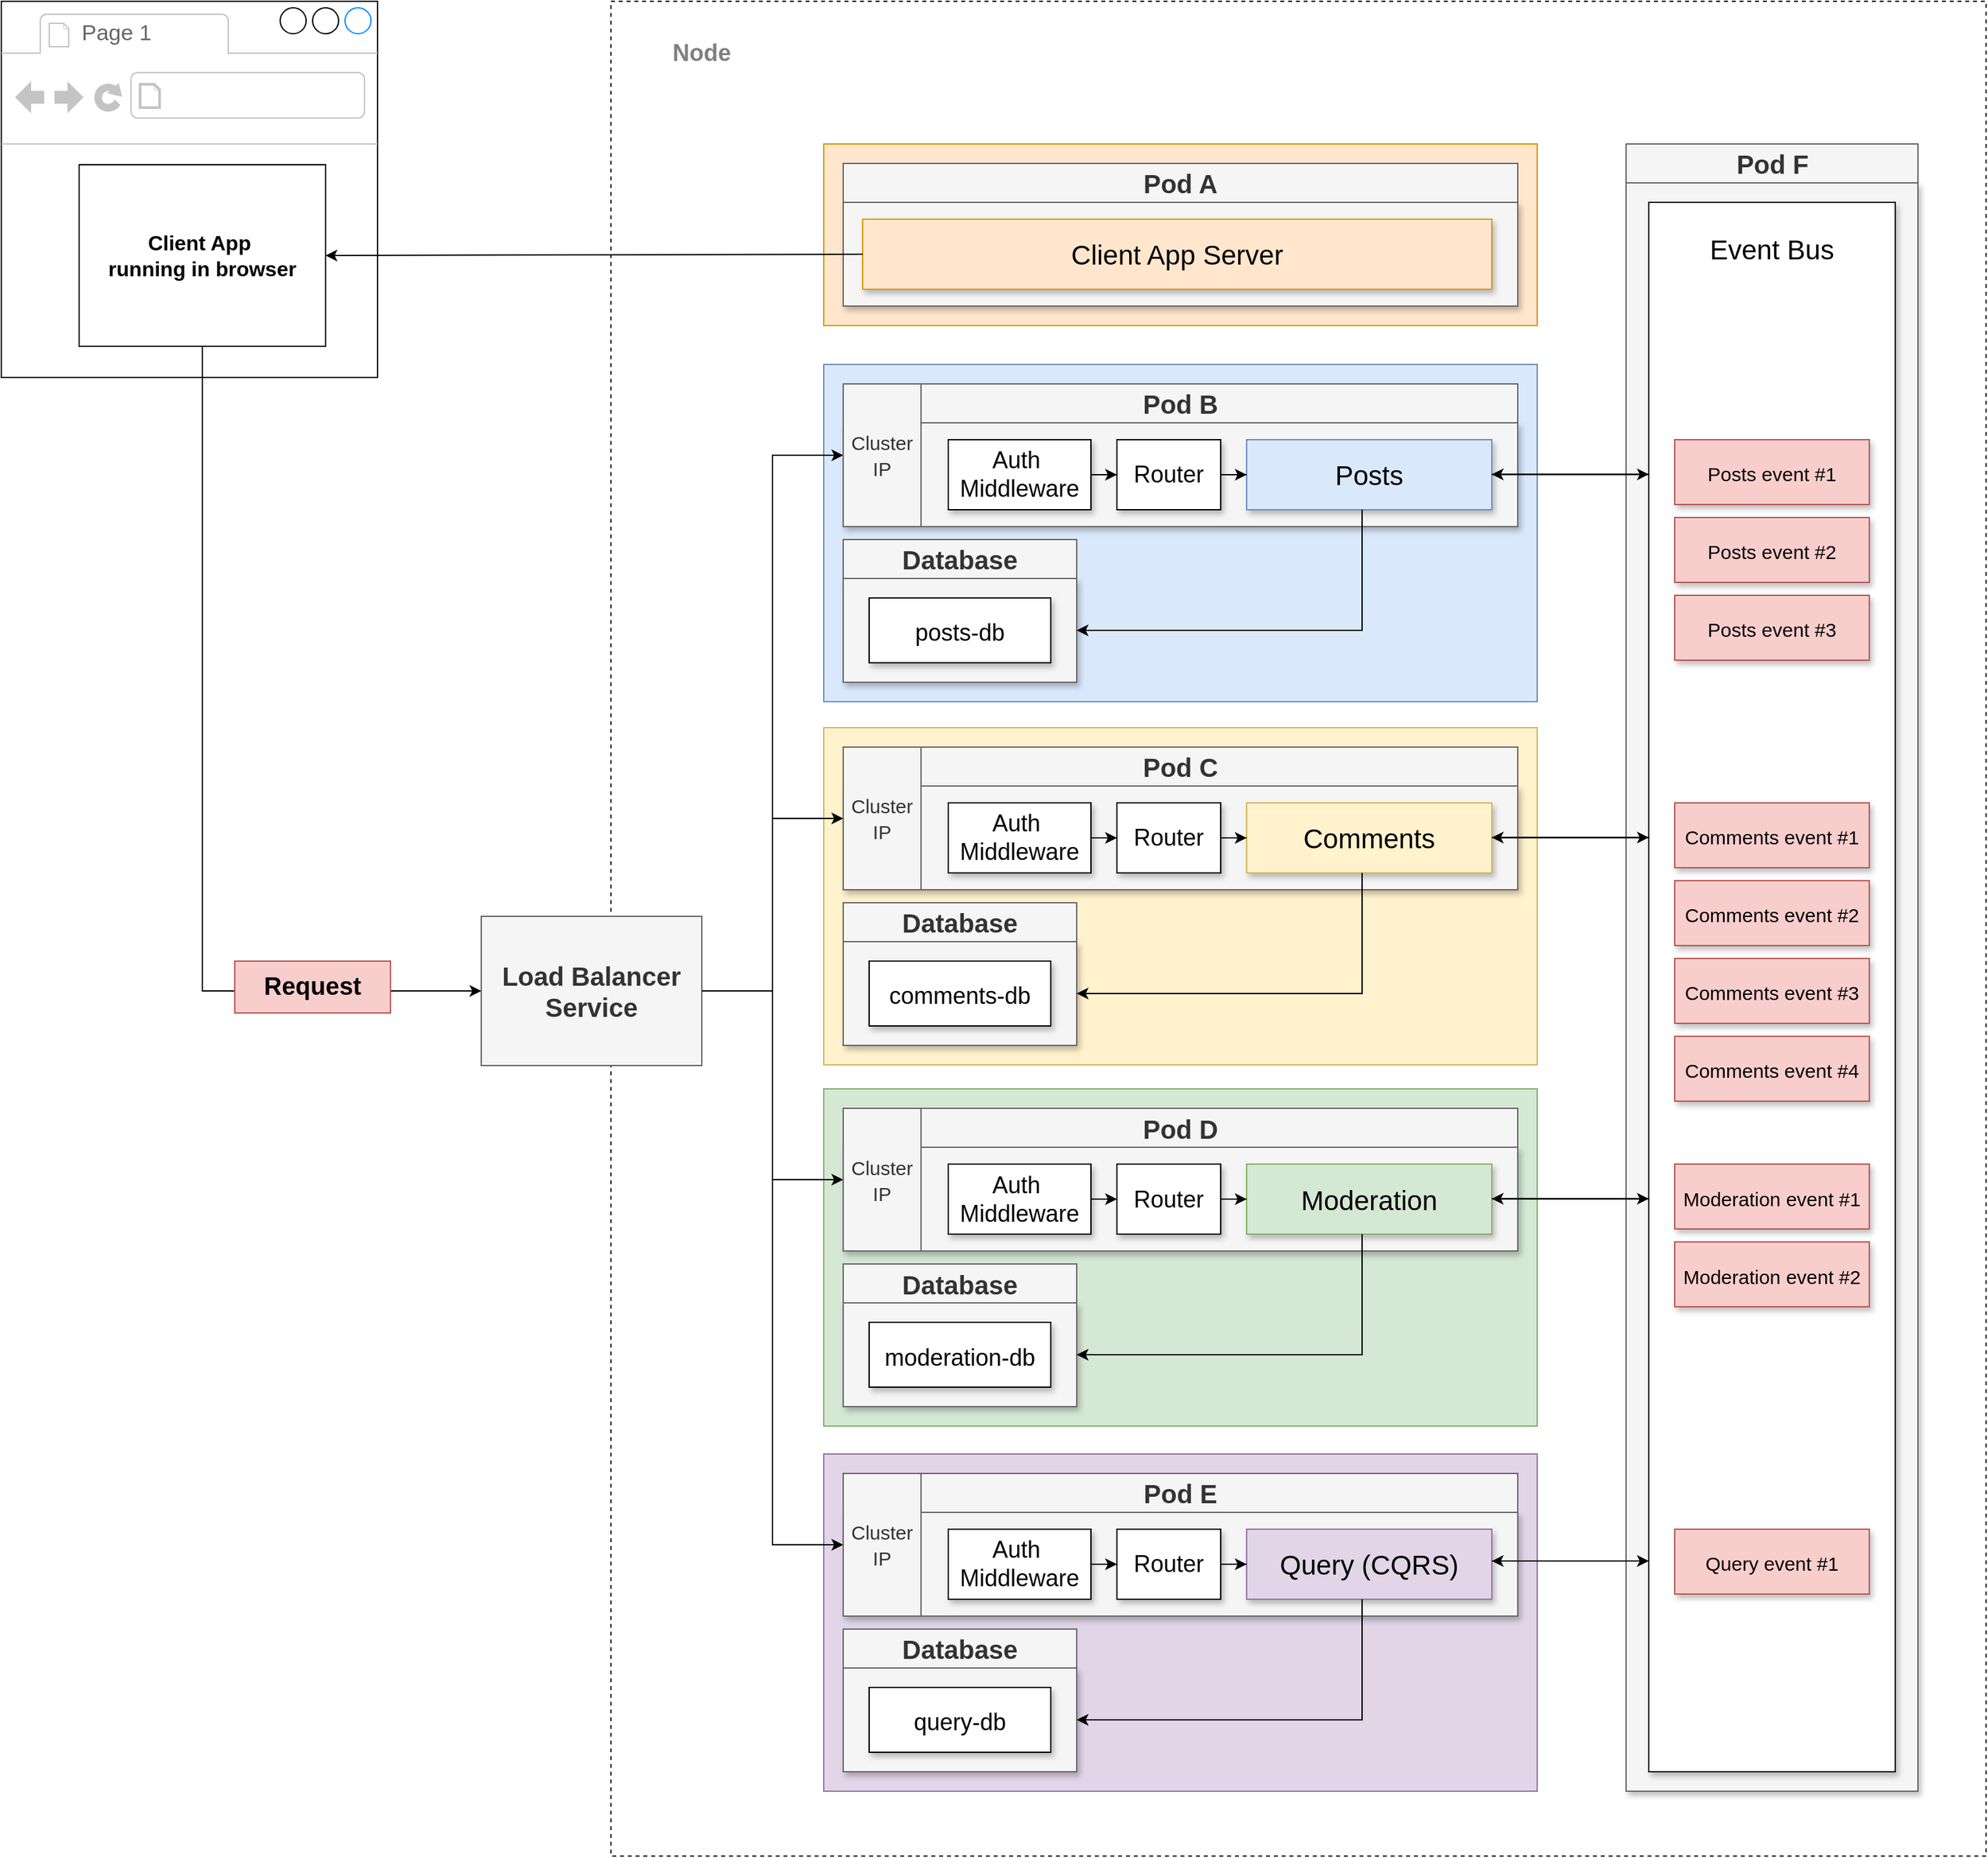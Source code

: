 <mxfile version="28.2.8">
  <diagram name="Page-1" id="WY_g_GsLr-Y7IEo4Hy1p">
    <mxGraphModel dx="1678" dy="989" grid="1" gridSize="10" guides="1" tooltips="1" connect="1" arrows="1" fold="1" page="1" pageScale="1" pageWidth="850" pageHeight="1100" math="0" shadow="0">
      <root>
        <mxCell id="0" />
        <mxCell id="1" parent="0" />
        <mxCell id="8pvJ2cHTVKrLoqpGlcTd-1" value="" style="rounded=0;whiteSpace=wrap;html=1;dashed=1;" parent="1" vertex="1">
          <mxGeometry x="540" y="90" width="1060" height="1430" as="geometry" />
        </mxCell>
        <mxCell id="8pvJ2cHTVKrLoqpGlcTd-2" value="&lt;font style=&quot;color: rgb(128, 128, 128); font-size: 18px;&quot;&gt;Node&lt;/font&gt;" style="text;html=1;strokeColor=none;fillColor=none;align=center;verticalAlign=middle;whiteSpace=wrap;rounded=0;fontStyle=1" parent="1" vertex="1">
          <mxGeometry x="580" y="110" width="60" height="40" as="geometry" />
        </mxCell>
        <mxCell id="8pvJ2cHTVKrLoqpGlcTd-3" value="" style="strokeWidth=1;shadow=0;dashed=0;align=center;html=1;shape=mxgraph.mockup.containers.browserWindow;rSize=0;strokeColor2=#008cff;strokeColor3=#c4c4c4;mainText=,;recursiveResize=0;" parent="1" vertex="1">
          <mxGeometry x="70" y="90" width="290" height="290" as="geometry" />
        </mxCell>
        <mxCell id="8pvJ2cHTVKrLoqpGlcTd-4" value="Page 1" style="strokeWidth=1;shadow=0;dashed=0;align=center;html=1;shape=mxgraph.mockup.containers.anchor;fontSize=17;fontColor=#666666;align=left;" parent="8pvJ2cHTVKrLoqpGlcTd-3" vertex="1">
          <mxGeometry x="60" y="12" width="110" height="26" as="geometry" />
        </mxCell>
        <mxCell id="8pvJ2cHTVKrLoqpGlcTd-5" value="" style="strokeWidth=1;shadow=0;dashed=0;align=center;html=1;shape=mxgraph.mockup.containers.anchor;rSize=0;fontSize=17;fontColor=#666666;align=left;" parent="8pvJ2cHTVKrLoqpGlcTd-3" vertex="1">
          <mxGeometry x="130" y="60" width="250" height="26" as="geometry" />
        </mxCell>
        <mxCell id="8pvJ2cHTVKrLoqpGlcTd-6" value="&lt;font style=&quot;font-size: 16px;&quot;&gt;Client App&amp;nbsp;&lt;/font&gt;&lt;div&gt;&lt;font style=&quot;font-size: 16px;&quot;&gt;running in browser&lt;/font&gt;&lt;/div&gt;" style="rounded=0;whiteSpace=wrap;html=1;fontSize=15;fontStyle=1" parent="8pvJ2cHTVKrLoqpGlcTd-3" vertex="1">
          <mxGeometry x="60" y="126" width="190" height="140" as="geometry" />
        </mxCell>
        <mxCell id="8pvJ2cHTVKrLoqpGlcTd-7" value="&lt;font style=&quot;font-size: 20px;&quot;&gt;Load Balancer Service&lt;/font&gt;" style="rounded=0;whiteSpace=wrap;html=1;fontSize=16;fillColor=#f5f5f5;strokeColor=#666666;fontColor=#333333;fontStyle=1" parent="1" vertex="1">
          <mxGeometry x="440" y="795.5" width="170" height="115" as="geometry" />
        </mxCell>
        <mxCell id="8pvJ2cHTVKrLoqpGlcTd-11" value="" style="rounded=0;whiteSpace=wrap;html=1;shadow=0;strokeWidth=1;fontSize=30;fillColor=#dae8fc;strokeColor=#6c8ebf;" parent="1" vertex="1">
          <mxGeometry x="704" y="370" width="550" height="260" as="geometry" />
        </mxCell>
        <mxCell id="8pvJ2cHTVKrLoqpGlcTd-12" value="" style="rounded=0;whiteSpace=wrap;html=1;shadow=1;fontSize=28;fillColor=#f5f5f5;strokeColor=#666666;fontColor=#333333;" parent="1" vertex="1">
          <mxGeometry x="719" y="535" width="180" height="80" as="geometry" />
        </mxCell>
        <mxCell id="8pvJ2cHTVKrLoqpGlcTd-13" value="&lt;font style=&quot;font-size: 18px;&quot;&gt;posts-db&lt;/font&gt;" style="rounded=0;whiteSpace=wrap;html=1;shadow=1;fontSize=21;" parent="1" vertex="1">
          <mxGeometry x="739" y="550" width="140" height="50" as="geometry" />
        </mxCell>
        <mxCell id="8pvJ2cHTVKrLoqpGlcTd-14" value="Database" style="rounded=0;whiteSpace=wrap;html=1;shadow=0;fontSize=20;fillColor=#f5f5f5;strokeColor=#666666;fontColor=#333333;fontStyle=1" parent="1" vertex="1">
          <mxGeometry x="719" y="505" width="180" height="30" as="geometry" />
        </mxCell>
        <mxCell id="8pvJ2cHTVKrLoqpGlcTd-15" value="" style="rounded=0;whiteSpace=wrap;html=1;shadow=1;fontSize=28;fillColor=#f5f5f5;strokeColor=#666666;fontColor=#333333;" parent="1" vertex="1">
          <mxGeometry x="719" y="415" width="520" height="80" as="geometry" />
        </mxCell>
        <mxCell id="8pvJ2cHTVKrLoqpGlcTd-16" value="Posts" style="rounded=0;whiteSpace=wrap;html=1;shadow=1;fontSize=21;fillColor=#dae8fc;strokeColor=#6c8ebf;" parent="1" vertex="1">
          <mxGeometry x="1030" y="428" width="189" height="54" as="geometry" />
        </mxCell>
        <mxCell id="8pvJ2cHTVKrLoqpGlcTd-17" value="Auth&amp;nbsp;&lt;div&gt;Middleware&lt;/div&gt;" style="rounded=0;whiteSpace=wrap;html=1;shadow=1;fontSize=18;" parent="1" vertex="1">
          <mxGeometry x="800" y="428" width="110" height="54" as="geometry" />
        </mxCell>
        <mxCell id="8pvJ2cHTVKrLoqpGlcTd-18" style="edgeStyle=orthogonalEdgeStyle;rounded=0;orthogonalLoop=1;jettySize=auto;html=1;exitX=1;exitY=0.5;exitDx=0;exitDy=0;fontSize=22;" parent="1" source="8pvJ2cHTVKrLoqpGlcTd-19" target="8pvJ2cHTVKrLoqpGlcTd-16" edge="1">
          <mxGeometry relative="1" as="geometry" />
        </mxCell>
        <mxCell id="8pvJ2cHTVKrLoqpGlcTd-19" value="Router" style="rounded=0;whiteSpace=wrap;html=1;shadow=1;fontSize=18;" parent="1" vertex="1">
          <mxGeometry x="930" y="428" width="80" height="54" as="geometry" />
        </mxCell>
        <mxCell id="8pvJ2cHTVKrLoqpGlcTd-20" style="edgeStyle=orthogonalEdgeStyle;rounded=0;orthogonalLoop=1;jettySize=auto;html=1;exitX=1;exitY=0.5;exitDx=0;exitDy=0;fontSize=22;" parent="1" source="8pvJ2cHTVKrLoqpGlcTd-17" target="8pvJ2cHTVKrLoqpGlcTd-19" edge="1">
          <mxGeometry relative="1" as="geometry" />
        </mxCell>
        <mxCell id="8pvJ2cHTVKrLoqpGlcTd-21" value="Pod B" style="rounded=0;whiteSpace=wrap;html=1;shadow=0;fontSize=20;fillColor=#f5f5f5;strokeColor=#666666;fontColor=#333333;fontStyle=1" parent="1" vertex="1">
          <mxGeometry x="719" y="385" width="520" height="30" as="geometry" />
        </mxCell>
        <mxCell id="8pvJ2cHTVKrLoqpGlcTd-22" style="edgeStyle=orthogonalEdgeStyle;rounded=0;orthogonalLoop=1;jettySize=auto;html=1;" parent="1" source="8pvJ2cHTVKrLoqpGlcTd-16" edge="1">
          <mxGeometry relative="1" as="geometry">
            <mxPoint x="899" y="575" as="targetPoint" />
            <Array as="points">
              <mxPoint x="1119" y="575" />
            </Array>
          </mxGeometry>
        </mxCell>
        <mxCell id="8pvJ2cHTVKrLoqpGlcTd-56" value="" style="rounded=0;whiteSpace=wrap;html=1;shadow=0;strokeWidth=1;fontSize=30;fillColor=#ffe6cc;strokeColor=#d79b00;" parent="1" vertex="1">
          <mxGeometry x="704" y="200" width="550" height="140" as="geometry" />
        </mxCell>
        <mxCell id="8pvJ2cHTVKrLoqpGlcTd-57" value="" style="rounded=0;whiteSpace=wrap;html=1;shadow=1;fontSize=28;fillColor=#f5f5f5;strokeColor=#666666;fontColor=#333333;" parent="1" vertex="1">
          <mxGeometry x="719" y="245" width="520" height="80" as="geometry" />
        </mxCell>
        <mxCell id="8pvJ2cHTVKrLoqpGlcTd-58" value="Client App Server" style="rounded=0;whiteSpace=wrap;html=1;shadow=1;fontSize=21;fillColor=#ffe6cc;strokeColor=#d79b00;" parent="1" vertex="1">
          <mxGeometry x="734" y="258" width="485" height="54" as="geometry" />
        </mxCell>
        <mxCell id="8pvJ2cHTVKrLoqpGlcTd-59" value="Pod A" style="rounded=0;whiteSpace=wrap;html=1;shadow=0;fontSize=20;fillColor=#f5f5f5;strokeColor=#666666;fontColor=#333333;fontStyle=1" parent="1" vertex="1">
          <mxGeometry x="719" y="215" width="520" height="30" as="geometry" />
        </mxCell>
        <mxCell id="8pvJ2cHTVKrLoqpGlcTd-60" value="" style="rounded=0;whiteSpace=wrap;html=1;shadow=1;fontSize=28;fillColor=#f5f5f5;strokeColor=#666666;fontColor=#333333;" parent="1" vertex="1">
          <mxGeometry x="1322.5" y="230" width="225" height="1240" as="geometry" />
        </mxCell>
        <mxCell id="8pvJ2cHTVKrLoqpGlcTd-61" value="" style="rounded=0;whiteSpace=wrap;html=1;shadow=1;fontSize=21;" parent="1" vertex="1">
          <mxGeometry x="1340" y="245" width="190" height="1210" as="geometry" />
        </mxCell>
        <mxCell id="8pvJ2cHTVKrLoqpGlcTd-62" value="Pod F" style="rounded=0;whiteSpace=wrap;html=1;shadow=0;fontSize=20;fillColor=#f5f5f5;strokeColor=#666666;fontColor=#333333;fontStyle=1" parent="1" vertex="1">
          <mxGeometry x="1322.5" y="200" width="225" height="30" as="geometry" />
        </mxCell>
        <mxCell id="8pvJ2cHTVKrLoqpGlcTd-63" value="&lt;span style=&quot;color: rgb(0, 0, 0); font-family: Helvetica; font-size: 21px; font-style: normal; font-variant-ligatures: normal; font-variant-caps: normal; font-weight: 400; letter-spacing: normal; orphans: 2; text-indent: 0px; text-transform: none; widows: 2; word-spacing: 0px; -webkit-text-stroke-width: 0px; white-space: normal; text-decoration-thickness: initial; text-decoration-style: initial; text-decoration-color: initial; float: none; display: inline !important;&quot;&gt;Event Bus&lt;/span&gt;" style="text;whiteSpace=wrap;html=1;align=center;" parent="1" vertex="1">
          <mxGeometry x="1340" y="262" width="190" height="50" as="geometry" />
        </mxCell>
        <mxCell id="8pvJ2cHTVKrLoqpGlcTd-64" value="&lt;font style=&quot;font-weight: normal; font-size: 15px;&quot;&gt;Posts event #1&lt;/font&gt;" style="rounded=0;whiteSpace=wrap;html=1;shadow=1;strokeWidth=1;fillColor=#f8cecc;fontSize=25;strokeColor=#b85450;fontStyle=1;horizontal=1;labelPosition=center;verticalLabelPosition=middle;align=center;verticalAlign=middle;spacing=2;spacingBottom=6;" parent="1" vertex="1">
          <mxGeometry x="1360" y="428" width="150" height="50" as="geometry" />
        </mxCell>
        <mxCell id="8pvJ2cHTVKrLoqpGlcTd-65" value="&lt;font style=&quot;font-weight: normal; font-size: 15px;&quot;&gt;Posts event #2&lt;/font&gt;" style="rounded=0;whiteSpace=wrap;html=1;shadow=1;strokeWidth=1;fillColor=#f8cecc;fontSize=25;strokeColor=#b85450;fontStyle=1;horizontal=1;labelPosition=center;verticalLabelPosition=middle;align=center;verticalAlign=middle;spacing=2;spacingBottom=6;" parent="1" vertex="1">
          <mxGeometry x="1360" y="488" width="150" height="50" as="geometry" />
        </mxCell>
        <mxCell id="8pvJ2cHTVKrLoqpGlcTd-66" value="&lt;font style=&quot;font-weight: normal; font-size: 15px;&quot;&gt;Posts event #3&lt;/font&gt;" style="rounded=0;whiteSpace=wrap;html=1;shadow=1;strokeWidth=1;fillColor=#f8cecc;fontSize=25;strokeColor=#b85450;fontStyle=1;horizontal=1;labelPosition=center;verticalLabelPosition=middle;align=center;verticalAlign=middle;spacing=2;spacingBottom=6;" parent="1" vertex="1">
          <mxGeometry x="1360" y="548" width="150" height="50" as="geometry" />
        </mxCell>
        <mxCell id="8pvJ2cHTVKrLoqpGlcTd-67" value="&lt;font style=&quot;font-weight: normal; font-size: 15px;&quot;&gt;Comments event #1&lt;/font&gt;" style="rounded=0;whiteSpace=wrap;html=1;shadow=1;strokeWidth=1;fillColor=#f8cecc;fontSize=25;strokeColor=#b85450;fontStyle=1;horizontal=1;labelPosition=center;verticalLabelPosition=middle;align=center;verticalAlign=middle;spacing=2;spacingBottom=6;" parent="1" vertex="1">
          <mxGeometry x="1360" y="708" width="150" height="50" as="geometry" />
        </mxCell>
        <mxCell id="8pvJ2cHTVKrLoqpGlcTd-68" value="&lt;font style=&quot;font-weight: normal; font-size: 15px;&quot;&gt;Comments event #2&lt;/font&gt;" style="rounded=0;whiteSpace=wrap;html=1;shadow=1;strokeWidth=1;fillColor=#f8cecc;fontSize=25;strokeColor=#b85450;fontStyle=1;horizontal=1;labelPosition=center;verticalLabelPosition=middle;align=center;verticalAlign=middle;spacing=2;spacingBottom=6;" parent="1" vertex="1">
          <mxGeometry x="1360" y="768" width="150" height="50" as="geometry" />
        </mxCell>
        <mxCell id="8pvJ2cHTVKrLoqpGlcTd-69" value="&lt;font style=&quot;font-weight: normal; font-size: 15px;&quot;&gt;Comments event #3&lt;/font&gt;" style="rounded=0;whiteSpace=wrap;html=1;shadow=1;strokeWidth=1;fillColor=#f8cecc;fontSize=25;strokeColor=#b85450;fontStyle=1;horizontal=1;labelPosition=center;verticalLabelPosition=middle;align=center;verticalAlign=middle;spacing=2;spacingBottom=6;" parent="1" vertex="1">
          <mxGeometry x="1360" y="828" width="150" height="50" as="geometry" />
        </mxCell>
        <mxCell id="8pvJ2cHTVKrLoqpGlcTd-70" value="&lt;font style=&quot;font-weight: normal; font-size: 15px;&quot;&gt;Comments event #4&lt;/font&gt;" style="rounded=0;whiteSpace=wrap;html=1;shadow=1;strokeWidth=1;fillColor=#f8cecc;fontSize=25;strokeColor=#b85450;fontStyle=1;horizontal=1;labelPosition=center;verticalLabelPosition=middle;align=center;verticalAlign=middle;spacing=2;spacingBottom=6;" parent="1" vertex="1">
          <mxGeometry x="1360" y="888" width="150" height="50" as="geometry" />
        </mxCell>
        <mxCell id="8pvJ2cHTVKrLoqpGlcTd-71" value="&lt;font style=&quot;font-weight: normal; font-size: 15px;&quot;&gt;Moderation event #1&lt;/font&gt;" style="rounded=0;whiteSpace=wrap;html=1;shadow=1;strokeWidth=1;fillColor=#f8cecc;fontSize=25;strokeColor=#b85450;fontStyle=1;horizontal=1;labelPosition=center;verticalLabelPosition=middle;align=center;verticalAlign=middle;spacing=2;spacingBottom=6;" parent="1" vertex="1">
          <mxGeometry x="1360" y="986.5" width="150" height="50" as="geometry" />
        </mxCell>
        <mxCell id="8pvJ2cHTVKrLoqpGlcTd-72" value="&lt;font style=&quot;font-weight: normal; font-size: 15px;&quot;&gt;Moderation event #2&lt;/font&gt;" style="rounded=0;whiteSpace=wrap;html=1;shadow=1;strokeWidth=1;fillColor=#f8cecc;fontSize=25;strokeColor=#b85450;fontStyle=1;horizontal=1;labelPosition=center;verticalLabelPosition=middle;align=center;verticalAlign=middle;spacing=2;spacingBottom=6;" parent="1" vertex="1">
          <mxGeometry x="1360" y="1046.5" width="150" height="50" as="geometry" />
        </mxCell>
        <mxCell id="8pvJ2cHTVKrLoqpGlcTd-73" value="&lt;font style=&quot;font-weight: normal; font-size: 15px;&quot;&gt;Query event #1&lt;/font&gt;" style="rounded=0;whiteSpace=wrap;html=1;shadow=1;strokeWidth=1;fillColor=#f8cecc;fontSize=25;strokeColor=#b85450;fontStyle=1;horizontal=1;labelPosition=center;verticalLabelPosition=middle;align=center;verticalAlign=middle;spacing=2;spacingBottom=6;" parent="1" vertex="1">
          <mxGeometry x="1360" y="1268" width="150" height="50" as="geometry" />
        </mxCell>
        <mxCell id="Z6rbHl0Q4hT9Uek7Ruyh-1" value="&lt;font style=&quot;font-size: 15px;&quot;&gt;Cluster IP&lt;/font&gt;" style="rounded=0;whiteSpace=wrap;html=1;fontSize=16;fillColor=#f5f5f5;strokeColor=#666666;fontColor=#333333;" parent="1" vertex="1">
          <mxGeometry x="719" y="385" width="60" height="110" as="geometry" />
        </mxCell>
        <mxCell id="Z6rbHl0Q4hT9Uek7Ruyh-14" value="" style="rounded=0;whiteSpace=wrap;html=1;shadow=0;strokeWidth=1;fontSize=30;fillColor=#fff2cc;strokeColor=#d6b656;" parent="1" vertex="1">
          <mxGeometry x="704" y="650" width="550" height="260" as="geometry" />
        </mxCell>
        <mxCell id="Z6rbHl0Q4hT9Uek7Ruyh-15" value="" style="rounded=0;whiteSpace=wrap;html=1;shadow=1;fontSize=28;fillColor=#f5f5f5;strokeColor=#666666;fontColor=#333333;" parent="1" vertex="1">
          <mxGeometry x="719" y="815" width="180" height="80" as="geometry" />
        </mxCell>
        <mxCell id="Z6rbHl0Q4hT9Uek7Ruyh-16" value="&lt;font style=&quot;font-size: 18px;&quot;&gt;comments-db&lt;/font&gt;" style="rounded=0;whiteSpace=wrap;html=1;shadow=1;fontSize=21;" parent="1" vertex="1">
          <mxGeometry x="739" y="830" width="140" height="50" as="geometry" />
        </mxCell>
        <mxCell id="Z6rbHl0Q4hT9Uek7Ruyh-17" value="Database" style="rounded=0;whiteSpace=wrap;html=1;shadow=0;fontSize=20;fillColor=#f5f5f5;strokeColor=#666666;fontColor=#333333;fontStyle=1" parent="1" vertex="1">
          <mxGeometry x="719" y="785" width="180" height="30" as="geometry" />
        </mxCell>
        <mxCell id="Z6rbHl0Q4hT9Uek7Ruyh-18" value="" style="rounded=0;whiteSpace=wrap;html=1;shadow=1;fontSize=28;fillColor=#f5f5f5;strokeColor=#666666;fontColor=#333333;" parent="1" vertex="1">
          <mxGeometry x="719" y="695" width="520" height="80" as="geometry" />
        </mxCell>
        <mxCell id="Z6rbHl0Q4hT9Uek7Ruyh-19" value="Comments" style="rounded=0;whiteSpace=wrap;html=1;shadow=1;fontSize=21;fillColor=#fff2cc;strokeColor=#d6b656;" parent="1" vertex="1">
          <mxGeometry x="1030" y="708" width="189" height="54" as="geometry" />
        </mxCell>
        <mxCell id="Z6rbHl0Q4hT9Uek7Ruyh-20" value="Auth&amp;nbsp;&lt;div&gt;Middleware&lt;/div&gt;" style="rounded=0;whiteSpace=wrap;html=1;shadow=1;fontSize=18;" parent="1" vertex="1">
          <mxGeometry x="800" y="708" width="110" height="54" as="geometry" />
        </mxCell>
        <mxCell id="Z6rbHl0Q4hT9Uek7Ruyh-21" style="edgeStyle=orthogonalEdgeStyle;rounded=0;orthogonalLoop=1;jettySize=auto;html=1;exitX=1;exitY=0.5;exitDx=0;exitDy=0;fontSize=22;" parent="1" source="Z6rbHl0Q4hT9Uek7Ruyh-22" target="Z6rbHl0Q4hT9Uek7Ruyh-19" edge="1">
          <mxGeometry relative="1" as="geometry" />
        </mxCell>
        <mxCell id="Z6rbHl0Q4hT9Uek7Ruyh-22" value="Router" style="rounded=0;whiteSpace=wrap;html=1;shadow=1;fontSize=18;" parent="1" vertex="1">
          <mxGeometry x="930" y="708" width="80" height="54" as="geometry" />
        </mxCell>
        <mxCell id="Z6rbHl0Q4hT9Uek7Ruyh-23" style="edgeStyle=orthogonalEdgeStyle;rounded=0;orthogonalLoop=1;jettySize=auto;html=1;exitX=1;exitY=0.5;exitDx=0;exitDy=0;fontSize=22;" parent="1" source="Z6rbHl0Q4hT9Uek7Ruyh-20" target="Z6rbHl0Q4hT9Uek7Ruyh-22" edge="1">
          <mxGeometry relative="1" as="geometry" />
        </mxCell>
        <mxCell id="Z6rbHl0Q4hT9Uek7Ruyh-24" value="Pod C" style="rounded=0;whiteSpace=wrap;html=1;shadow=0;fontSize=20;fillColor=#f5f5f5;strokeColor=#666666;fontColor=#333333;fontStyle=1" parent="1" vertex="1">
          <mxGeometry x="719" y="665" width="520" height="30" as="geometry" />
        </mxCell>
        <mxCell id="Z6rbHl0Q4hT9Uek7Ruyh-25" style="edgeStyle=orthogonalEdgeStyle;rounded=0;orthogonalLoop=1;jettySize=auto;html=1;" parent="1" source="Z6rbHl0Q4hT9Uek7Ruyh-19" edge="1">
          <mxGeometry relative="1" as="geometry">
            <mxPoint x="899" y="855" as="targetPoint" />
            <Array as="points">
              <mxPoint x="1119" y="855" />
            </Array>
          </mxGeometry>
        </mxCell>
        <mxCell id="Z6rbHl0Q4hT9Uek7Ruyh-26" value="&lt;font style=&quot;font-size: 15px;&quot;&gt;Cluster IP&lt;/font&gt;" style="rounded=0;whiteSpace=wrap;html=1;fontSize=16;fillColor=#f5f5f5;strokeColor=#666666;fontColor=#333333;" parent="1" vertex="1">
          <mxGeometry x="719" y="665" width="60" height="110" as="geometry" />
        </mxCell>
        <mxCell id="Z6rbHl0Q4hT9Uek7Ruyh-40" value="" style="rounded=0;whiteSpace=wrap;html=1;shadow=0;strokeWidth=1;fontSize=30;fillColor=#d5e8d4;strokeColor=#82b366;" parent="1" vertex="1">
          <mxGeometry x="704" y="928.5" width="550" height="260" as="geometry" />
        </mxCell>
        <mxCell id="Z6rbHl0Q4hT9Uek7Ruyh-41" value="" style="rounded=0;whiteSpace=wrap;html=1;shadow=1;fontSize=28;fillColor=#f5f5f5;strokeColor=#666666;fontColor=#333333;" parent="1" vertex="1">
          <mxGeometry x="719" y="1093.5" width="180" height="80" as="geometry" />
        </mxCell>
        <mxCell id="Z6rbHl0Q4hT9Uek7Ruyh-42" value="&lt;font style=&quot;font-size: 18px;&quot;&gt;moderation-db&lt;/font&gt;" style="rounded=0;whiteSpace=wrap;html=1;shadow=1;fontSize=21;" parent="1" vertex="1">
          <mxGeometry x="739" y="1108.5" width="140" height="50" as="geometry" />
        </mxCell>
        <mxCell id="Z6rbHl0Q4hT9Uek7Ruyh-43" value="Database" style="rounded=0;whiteSpace=wrap;html=1;shadow=0;fontSize=20;fillColor=#f5f5f5;strokeColor=#666666;fontColor=#333333;fontStyle=1" parent="1" vertex="1">
          <mxGeometry x="719" y="1063.5" width="180" height="30" as="geometry" />
        </mxCell>
        <mxCell id="Z6rbHl0Q4hT9Uek7Ruyh-44" value="" style="rounded=0;whiteSpace=wrap;html=1;shadow=1;fontSize=28;fillColor=#f5f5f5;strokeColor=#666666;fontColor=#333333;" parent="1" vertex="1">
          <mxGeometry x="719" y="973.5" width="520" height="80" as="geometry" />
        </mxCell>
        <mxCell id="Z6rbHl0Q4hT9Uek7Ruyh-45" value="Moderation" style="rounded=0;whiteSpace=wrap;html=1;shadow=1;fontSize=21;fillColor=#d5e8d4;strokeColor=#82b366;" parent="1" vertex="1">
          <mxGeometry x="1030" y="986.5" width="189" height="54" as="geometry" />
        </mxCell>
        <mxCell id="Z6rbHl0Q4hT9Uek7Ruyh-46" value="Auth&amp;nbsp;&lt;div&gt;Middleware&lt;/div&gt;" style="rounded=0;whiteSpace=wrap;html=1;shadow=1;fontSize=18;" parent="1" vertex="1">
          <mxGeometry x="800" y="986.5" width="110" height="54" as="geometry" />
        </mxCell>
        <mxCell id="Z6rbHl0Q4hT9Uek7Ruyh-47" style="edgeStyle=orthogonalEdgeStyle;rounded=0;orthogonalLoop=1;jettySize=auto;html=1;exitX=1;exitY=0.5;exitDx=0;exitDy=0;fontSize=22;" parent="1" source="Z6rbHl0Q4hT9Uek7Ruyh-48" target="Z6rbHl0Q4hT9Uek7Ruyh-45" edge="1">
          <mxGeometry relative="1" as="geometry" />
        </mxCell>
        <mxCell id="Z6rbHl0Q4hT9Uek7Ruyh-48" value="Router" style="rounded=0;whiteSpace=wrap;html=1;shadow=1;fontSize=18;" parent="1" vertex="1">
          <mxGeometry x="930" y="986.5" width="80" height="54" as="geometry" />
        </mxCell>
        <mxCell id="Z6rbHl0Q4hT9Uek7Ruyh-49" style="edgeStyle=orthogonalEdgeStyle;rounded=0;orthogonalLoop=1;jettySize=auto;html=1;exitX=1;exitY=0.5;exitDx=0;exitDy=0;fontSize=22;" parent="1" source="Z6rbHl0Q4hT9Uek7Ruyh-46" target="Z6rbHl0Q4hT9Uek7Ruyh-48" edge="1">
          <mxGeometry relative="1" as="geometry" />
        </mxCell>
        <mxCell id="Z6rbHl0Q4hT9Uek7Ruyh-50" value="Pod D" style="rounded=0;whiteSpace=wrap;html=1;shadow=0;fontSize=20;fillColor=#f5f5f5;strokeColor=#666666;fontColor=#333333;fontStyle=1" parent="1" vertex="1">
          <mxGeometry x="719" y="943.5" width="520" height="30" as="geometry" />
        </mxCell>
        <mxCell id="Z6rbHl0Q4hT9Uek7Ruyh-51" style="edgeStyle=orthogonalEdgeStyle;rounded=0;orthogonalLoop=1;jettySize=auto;html=1;" parent="1" source="Z6rbHl0Q4hT9Uek7Ruyh-45" edge="1">
          <mxGeometry relative="1" as="geometry">
            <mxPoint x="899" y="1133.5" as="targetPoint" />
            <Array as="points">
              <mxPoint x="1119" y="1133.5" />
            </Array>
          </mxGeometry>
        </mxCell>
        <mxCell id="Z6rbHl0Q4hT9Uek7Ruyh-52" value="&lt;font style=&quot;font-size: 15px;&quot;&gt;Cluster IP&lt;/font&gt;" style="rounded=0;whiteSpace=wrap;html=1;fontSize=16;fillColor=#f5f5f5;strokeColor=#666666;fontColor=#333333;" parent="1" vertex="1">
          <mxGeometry x="719" y="943.5" width="60" height="110" as="geometry" />
        </mxCell>
        <mxCell id="_kyz5FVhbi9XSWD-aeJC-1" style="edgeStyle=orthogonalEdgeStyle;rounded=0;orthogonalLoop=1;jettySize=auto;html=1;entryX=1;entryY=0.5;entryDx=0;entryDy=0;exitX=0;exitY=0.5;exitDx=0;exitDy=0;" parent="1" source="8pvJ2cHTVKrLoqpGlcTd-58" target="8pvJ2cHTVKrLoqpGlcTd-6" edge="1">
          <mxGeometry relative="1" as="geometry">
            <Array as="points">
              <mxPoint x="734" y="286" />
            </Array>
          </mxGeometry>
        </mxCell>
        <mxCell id="WPPsCYjs_ogiwlgFjOCX-5" style="edgeStyle=orthogonalEdgeStyle;rounded=0;orthogonalLoop=1;jettySize=auto;html=1;entryX=1;entryY=0.5;entryDx=0;entryDy=0;" parent="1" edge="1">
          <mxGeometry relative="1" as="geometry">
            <Array as="points">
              <mxPoint x="1310" y="1013.21" />
              <mxPoint x="1310" y="1013.21" />
            </Array>
            <mxPoint x="1340" y="1013.21" as="sourcePoint" />
            <mxPoint x="1219" y="1013.21" as="targetPoint" />
          </mxGeometry>
        </mxCell>
        <mxCell id="WPPsCYjs_ogiwlgFjOCX-6" style="edgeStyle=orthogonalEdgeStyle;rounded=0;orthogonalLoop=1;jettySize=auto;html=1;" parent="1" edge="1">
          <mxGeometry relative="1" as="geometry">
            <mxPoint x="1340" y="1013.21" as="targetPoint" />
            <mxPoint x="1219" y="1013.21" as="sourcePoint" />
          </mxGeometry>
        </mxCell>
        <mxCell id="WPPsCYjs_ogiwlgFjOCX-7" style="edgeStyle=orthogonalEdgeStyle;rounded=0;orthogonalLoop=1;jettySize=auto;html=1;entryX=1;entryY=0.5;entryDx=0;entryDy=0;" parent="1" edge="1">
          <mxGeometry relative="1" as="geometry">
            <Array as="points">
              <mxPoint x="1310" y="734.71" />
              <mxPoint x="1310" y="734.71" />
            </Array>
            <mxPoint x="1340" y="734.71" as="sourcePoint" />
            <mxPoint x="1219" y="734.71" as="targetPoint" />
          </mxGeometry>
        </mxCell>
        <mxCell id="WPPsCYjs_ogiwlgFjOCX-8" style="edgeStyle=orthogonalEdgeStyle;rounded=0;orthogonalLoop=1;jettySize=auto;html=1;" parent="1" edge="1">
          <mxGeometry relative="1" as="geometry">
            <mxPoint x="1340" y="734.71" as="targetPoint" />
            <mxPoint x="1219" y="734.71" as="sourcePoint" />
          </mxGeometry>
        </mxCell>
        <mxCell id="WPPsCYjs_ogiwlgFjOCX-9" style="edgeStyle=orthogonalEdgeStyle;rounded=0;orthogonalLoop=1;jettySize=auto;html=1;entryX=1;entryY=0.5;entryDx=0;entryDy=0;" parent="1" edge="1">
          <mxGeometry relative="1" as="geometry">
            <Array as="points">
              <mxPoint x="1310" y="454.71" />
              <mxPoint x="1310" y="454.71" />
            </Array>
            <mxPoint x="1340" y="454.71" as="sourcePoint" />
            <mxPoint x="1219" y="454.71" as="targetPoint" />
          </mxGeometry>
        </mxCell>
        <mxCell id="WPPsCYjs_ogiwlgFjOCX-10" style="edgeStyle=orthogonalEdgeStyle;rounded=0;orthogonalLoop=1;jettySize=auto;html=1;" parent="1" edge="1">
          <mxGeometry relative="1" as="geometry">
            <mxPoint x="1340" y="454.71" as="targetPoint" />
            <mxPoint x="1219" y="454.71" as="sourcePoint" />
          </mxGeometry>
        </mxCell>
        <mxCell id="hqbHZE6e6NiDjkwVUO_3-2" value="" style="rounded=0;whiteSpace=wrap;html=1;shadow=0;strokeWidth=1;fontSize=30;fillColor=#e1d5e7;strokeColor=#9673a6;" parent="1" vertex="1">
          <mxGeometry x="704" y="1210" width="550" height="260" as="geometry" />
        </mxCell>
        <mxCell id="hqbHZE6e6NiDjkwVUO_3-3" value="" style="rounded=0;whiteSpace=wrap;html=1;shadow=1;fontSize=28;fillColor=#f5f5f5;strokeColor=#666666;fontColor=#333333;" parent="1" vertex="1">
          <mxGeometry x="719" y="1375" width="180" height="80" as="geometry" />
        </mxCell>
        <mxCell id="hqbHZE6e6NiDjkwVUO_3-4" value="&lt;font style=&quot;font-size: 18px;&quot;&gt;query-db&lt;/font&gt;" style="rounded=0;whiteSpace=wrap;html=1;shadow=1;fontSize=21;" parent="1" vertex="1">
          <mxGeometry x="739" y="1390" width="140" height="50" as="geometry" />
        </mxCell>
        <mxCell id="hqbHZE6e6NiDjkwVUO_3-5" value="Database" style="rounded=0;whiteSpace=wrap;html=1;shadow=0;fontSize=20;fillColor=#f5f5f5;strokeColor=#666666;fontColor=#333333;fontStyle=1" parent="1" vertex="1">
          <mxGeometry x="719" y="1345" width="180" height="30" as="geometry" />
        </mxCell>
        <mxCell id="hqbHZE6e6NiDjkwVUO_3-6" value="" style="rounded=0;whiteSpace=wrap;html=1;shadow=1;fontSize=28;fillColor=#f5f5f5;strokeColor=#666666;fontColor=#333333;" parent="1" vertex="1">
          <mxGeometry x="719" y="1255" width="520" height="80" as="geometry" />
        </mxCell>
        <mxCell id="hqbHZE6e6NiDjkwVUO_3-7" value="&lt;font&gt;Query (CQRS)&lt;/font&gt;" style="rounded=0;whiteSpace=wrap;html=1;shadow=1;fontSize=21;fillColor=#e1d5e7;strokeColor=#9673a6;" parent="1" vertex="1">
          <mxGeometry x="1030" y="1268" width="189" height="54" as="geometry" />
        </mxCell>
        <mxCell id="hqbHZE6e6NiDjkwVUO_3-8" value="Auth&amp;nbsp;&lt;div&gt;Middleware&lt;/div&gt;" style="rounded=0;whiteSpace=wrap;html=1;shadow=1;fontSize=18;" parent="1" vertex="1">
          <mxGeometry x="800" y="1268" width="110" height="54" as="geometry" />
        </mxCell>
        <mxCell id="hqbHZE6e6NiDjkwVUO_3-9" style="edgeStyle=orthogonalEdgeStyle;rounded=0;orthogonalLoop=1;jettySize=auto;html=1;exitX=1;exitY=0.5;exitDx=0;exitDy=0;fontSize=22;" parent="1" source="hqbHZE6e6NiDjkwVUO_3-10" target="hqbHZE6e6NiDjkwVUO_3-7" edge="1">
          <mxGeometry relative="1" as="geometry" />
        </mxCell>
        <mxCell id="hqbHZE6e6NiDjkwVUO_3-10" value="Router" style="rounded=0;whiteSpace=wrap;html=1;shadow=1;fontSize=18;" parent="1" vertex="1">
          <mxGeometry x="930" y="1268" width="80" height="54" as="geometry" />
        </mxCell>
        <mxCell id="hqbHZE6e6NiDjkwVUO_3-11" style="edgeStyle=orthogonalEdgeStyle;rounded=0;orthogonalLoop=1;jettySize=auto;html=1;exitX=1;exitY=0.5;exitDx=0;exitDy=0;fontSize=22;" parent="1" source="hqbHZE6e6NiDjkwVUO_3-8" target="hqbHZE6e6NiDjkwVUO_3-10" edge="1">
          <mxGeometry relative="1" as="geometry" />
        </mxCell>
        <mxCell id="hqbHZE6e6NiDjkwVUO_3-12" value="Pod E" style="rounded=0;whiteSpace=wrap;html=1;shadow=0;fontSize=20;fillColor=#f5f5f5;strokeColor=#666666;fontColor=#333333;fontStyle=1" parent="1" vertex="1">
          <mxGeometry x="719" y="1225" width="520" height="30" as="geometry" />
        </mxCell>
        <mxCell id="hqbHZE6e6NiDjkwVUO_3-13" style="edgeStyle=orthogonalEdgeStyle;rounded=0;orthogonalLoop=1;jettySize=auto;html=1;" parent="1" source="hqbHZE6e6NiDjkwVUO_3-7" edge="1">
          <mxGeometry relative="1" as="geometry">
            <mxPoint x="899" y="1415" as="targetPoint" />
            <Array as="points">
              <mxPoint x="1119" y="1415" />
            </Array>
          </mxGeometry>
        </mxCell>
        <mxCell id="hqbHZE6e6NiDjkwVUO_3-14" value="&lt;font style=&quot;font-size: 15px;&quot;&gt;Cluster IP&lt;/font&gt;" style="rounded=0;whiteSpace=wrap;html=1;fontSize=16;fillColor=#f5f5f5;strokeColor=#666666;fontColor=#333333;" parent="1" vertex="1">
          <mxGeometry x="719" y="1225" width="60" height="110" as="geometry" />
        </mxCell>
        <mxCell id="hqbHZE6e6NiDjkwVUO_3-16" style="edgeStyle=orthogonalEdgeStyle;rounded=0;orthogonalLoop=1;jettySize=auto;html=1;entryX=1;entryY=0.5;entryDx=0;entryDy=0;" parent="1" edge="1">
          <mxGeometry relative="1" as="geometry">
            <Array as="points">
              <mxPoint x="1310" y="1292.51" />
              <mxPoint x="1310" y="1292.51" />
            </Array>
            <mxPoint x="1340" y="1292.51" as="sourcePoint" />
            <mxPoint x="1219" y="1292.51" as="targetPoint" />
          </mxGeometry>
        </mxCell>
        <mxCell id="hqbHZE6e6NiDjkwVUO_3-17" style="edgeStyle=orthogonalEdgeStyle;rounded=0;orthogonalLoop=1;jettySize=auto;html=1;" parent="1" edge="1">
          <mxGeometry relative="1" as="geometry">
            <mxPoint x="1340" y="1292.51" as="targetPoint" />
            <mxPoint x="1219" y="1292.51" as="sourcePoint" />
          </mxGeometry>
        </mxCell>
        <mxCell id="lCxhQTSykn3d2ZUww1cu-2" style="edgeStyle=orthogonalEdgeStyle;rounded=0;orthogonalLoop=1;jettySize=auto;html=1;entryX=0;entryY=0.5;entryDx=0;entryDy=0;" parent="1" source="8pvJ2cHTVKrLoqpGlcTd-6" target="8pvJ2cHTVKrLoqpGlcTd-7" edge="1">
          <mxGeometry relative="1" as="geometry">
            <Array as="points">
              <mxPoint x="225" y="853" />
            </Array>
          </mxGeometry>
        </mxCell>
        <mxCell id="8pvJ2cHTVKrLoqpGlcTd-10" value="Request" style="rounded=0;whiteSpace=wrap;html=1;fillColor=#f8cecc;strokeColor=#b85450;fontStyle=1;fontSize=19;" parent="1" vertex="1">
          <mxGeometry x="250" y="830" width="120" height="40" as="geometry" />
        </mxCell>
        <mxCell id="c-5Jiq9IvuIUX49KuHOT-1" style="edgeStyle=orthogonalEdgeStyle;rounded=0;orthogonalLoop=1;jettySize=auto;html=1;entryX=0;entryY=0.5;entryDx=0;entryDy=0;" parent="1" source="8pvJ2cHTVKrLoqpGlcTd-7" target="Z6rbHl0Q4hT9Uek7Ruyh-1" edge="1">
          <mxGeometry relative="1" as="geometry" />
        </mxCell>
        <mxCell id="c-5Jiq9IvuIUX49KuHOT-2" style="edgeStyle=orthogonalEdgeStyle;rounded=0;orthogonalLoop=1;jettySize=auto;html=1;entryX=0;entryY=0.5;entryDx=0;entryDy=0;" parent="1" source="8pvJ2cHTVKrLoqpGlcTd-7" target="Z6rbHl0Q4hT9Uek7Ruyh-26" edge="1">
          <mxGeometry relative="1" as="geometry" />
        </mxCell>
        <mxCell id="c-5Jiq9IvuIUX49KuHOT-3" style="edgeStyle=orthogonalEdgeStyle;rounded=0;orthogonalLoop=1;jettySize=auto;html=1;entryX=0;entryY=0.5;entryDx=0;entryDy=0;" parent="1" source="8pvJ2cHTVKrLoqpGlcTd-7" target="Z6rbHl0Q4hT9Uek7Ruyh-52" edge="1">
          <mxGeometry relative="1" as="geometry" />
        </mxCell>
        <mxCell id="c-5Jiq9IvuIUX49KuHOT-4" style="edgeStyle=orthogonalEdgeStyle;rounded=0;orthogonalLoop=1;jettySize=auto;html=1;entryX=0;entryY=0.5;entryDx=0;entryDy=0;" parent="1" source="8pvJ2cHTVKrLoqpGlcTd-7" target="hqbHZE6e6NiDjkwVUO_3-14" edge="1">
          <mxGeometry relative="1" as="geometry" />
        </mxCell>
      </root>
    </mxGraphModel>
  </diagram>
</mxfile>
